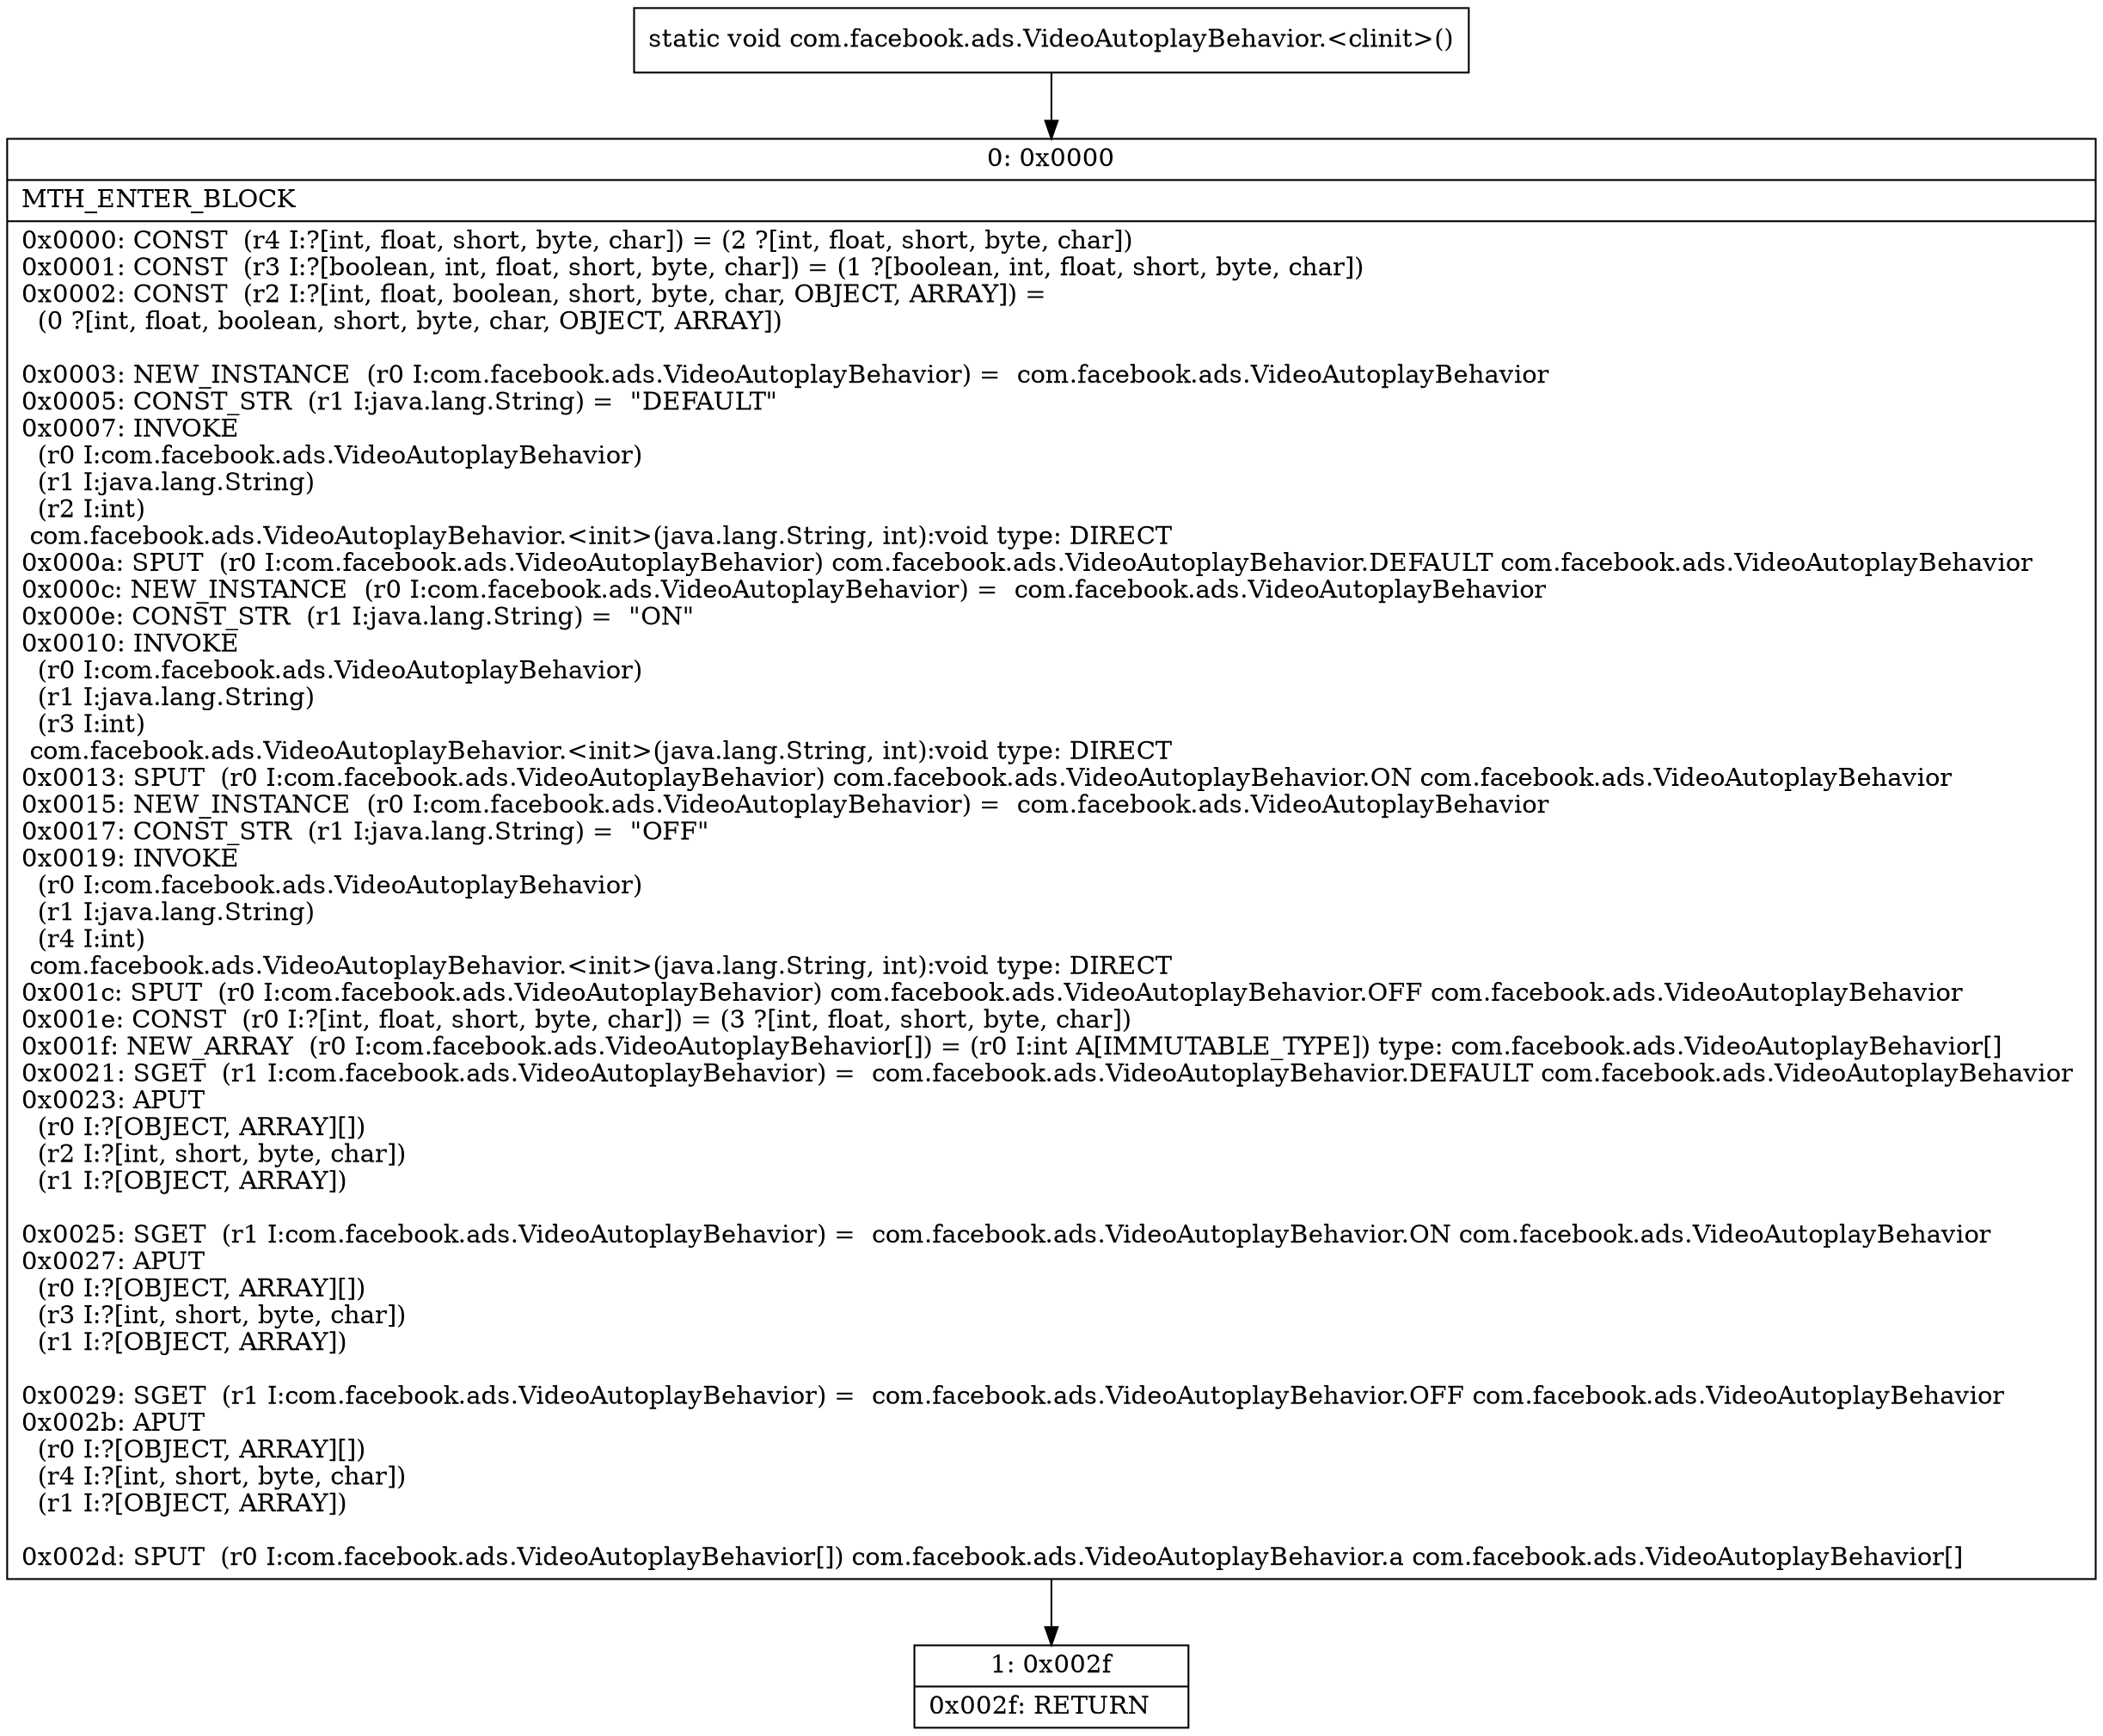 digraph "CFG forcom.facebook.ads.VideoAutoplayBehavior.\<clinit\>()V" {
Node_0 [shape=record,label="{0\:\ 0x0000|MTH_ENTER_BLOCK\l|0x0000: CONST  (r4 I:?[int, float, short, byte, char]) = (2 ?[int, float, short, byte, char]) \l0x0001: CONST  (r3 I:?[boolean, int, float, short, byte, char]) = (1 ?[boolean, int, float, short, byte, char]) \l0x0002: CONST  (r2 I:?[int, float, boolean, short, byte, char, OBJECT, ARRAY]) = \l  (0 ?[int, float, boolean, short, byte, char, OBJECT, ARRAY])\l \l0x0003: NEW_INSTANCE  (r0 I:com.facebook.ads.VideoAutoplayBehavior) =  com.facebook.ads.VideoAutoplayBehavior \l0x0005: CONST_STR  (r1 I:java.lang.String) =  \"DEFAULT\" \l0x0007: INVOKE  \l  (r0 I:com.facebook.ads.VideoAutoplayBehavior)\l  (r1 I:java.lang.String)\l  (r2 I:int)\l com.facebook.ads.VideoAutoplayBehavior.\<init\>(java.lang.String, int):void type: DIRECT \l0x000a: SPUT  (r0 I:com.facebook.ads.VideoAutoplayBehavior) com.facebook.ads.VideoAutoplayBehavior.DEFAULT com.facebook.ads.VideoAutoplayBehavior \l0x000c: NEW_INSTANCE  (r0 I:com.facebook.ads.VideoAutoplayBehavior) =  com.facebook.ads.VideoAutoplayBehavior \l0x000e: CONST_STR  (r1 I:java.lang.String) =  \"ON\" \l0x0010: INVOKE  \l  (r0 I:com.facebook.ads.VideoAutoplayBehavior)\l  (r1 I:java.lang.String)\l  (r3 I:int)\l com.facebook.ads.VideoAutoplayBehavior.\<init\>(java.lang.String, int):void type: DIRECT \l0x0013: SPUT  (r0 I:com.facebook.ads.VideoAutoplayBehavior) com.facebook.ads.VideoAutoplayBehavior.ON com.facebook.ads.VideoAutoplayBehavior \l0x0015: NEW_INSTANCE  (r0 I:com.facebook.ads.VideoAutoplayBehavior) =  com.facebook.ads.VideoAutoplayBehavior \l0x0017: CONST_STR  (r1 I:java.lang.String) =  \"OFF\" \l0x0019: INVOKE  \l  (r0 I:com.facebook.ads.VideoAutoplayBehavior)\l  (r1 I:java.lang.String)\l  (r4 I:int)\l com.facebook.ads.VideoAutoplayBehavior.\<init\>(java.lang.String, int):void type: DIRECT \l0x001c: SPUT  (r0 I:com.facebook.ads.VideoAutoplayBehavior) com.facebook.ads.VideoAutoplayBehavior.OFF com.facebook.ads.VideoAutoplayBehavior \l0x001e: CONST  (r0 I:?[int, float, short, byte, char]) = (3 ?[int, float, short, byte, char]) \l0x001f: NEW_ARRAY  (r0 I:com.facebook.ads.VideoAutoplayBehavior[]) = (r0 I:int A[IMMUTABLE_TYPE]) type: com.facebook.ads.VideoAutoplayBehavior[] \l0x0021: SGET  (r1 I:com.facebook.ads.VideoAutoplayBehavior) =  com.facebook.ads.VideoAutoplayBehavior.DEFAULT com.facebook.ads.VideoAutoplayBehavior \l0x0023: APUT  \l  (r0 I:?[OBJECT, ARRAY][])\l  (r2 I:?[int, short, byte, char])\l  (r1 I:?[OBJECT, ARRAY])\l \l0x0025: SGET  (r1 I:com.facebook.ads.VideoAutoplayBehavior) =  com.facebook.ads.VideoAutoplayBehavior.ON com.facebook.ads.VideoAutoplayBehavior \l0x0027: APUT  \l  (r0 I:?[OBJECT, ARRAY][])\l  (r3 I:?[int, short, byte, char])\l  (r1 I:?[OBJECT, ARRAY])\l \l0x0029: SGET  (r1 I:com.facebook.ads.VideoAutoplayBehavior) =  com.facebook.ads.VideoAutoplayBehavior.OFF com.facebook.ads.VideoAutoplayBehavior \l0x002b: APUT  \l  (r0 I:?[OBJECT, ARRAY][])\l  (r4 I:?[int, short, byte, char])\l  (r1 I:?[OBJECT, ARRAY])\l \l0x002d: SPUT  (r0 I:com.facebook.ads.VideoAutoplayBehavior[]) com.facebook.ads.VideoAutoplayBehavior.a com.facebook.ads.VideoAutoplayBehavior[] \l}"];
Node_1 [shape=record,label="{1\:\ 0x002f|0x002f: RETURN   \l}"];
MethodNode[shape=record,label="{static void com.facebook.ads.VideoAutoplayBehavior.\<clinit\>() }"];
MethodNode -> Node_0;
Node_0 -> Node_1;
}

